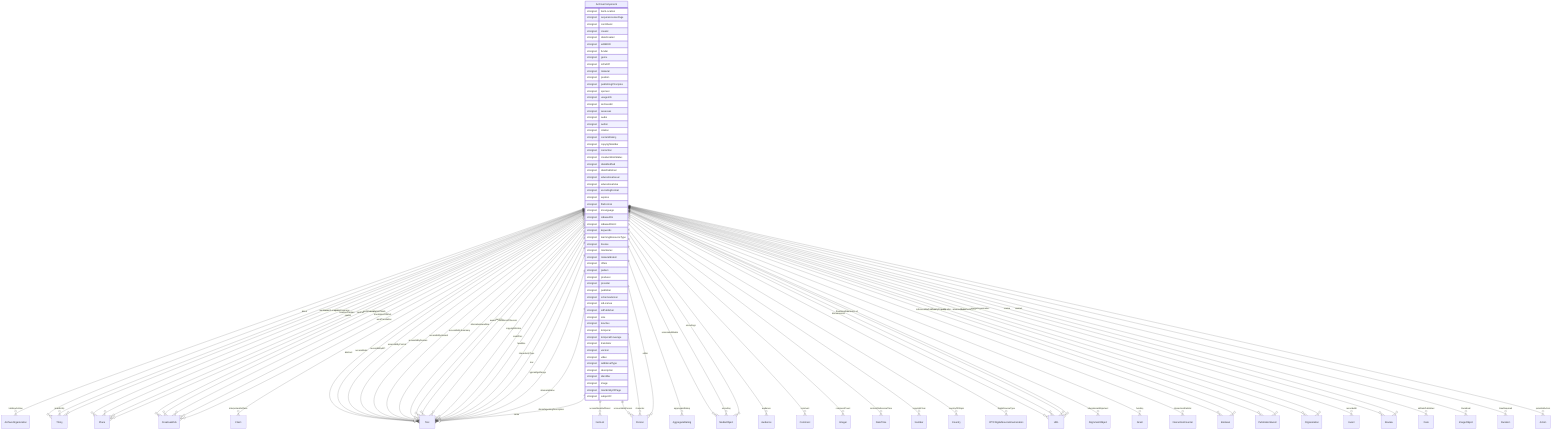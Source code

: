 erDiagram
ArchiveComponent {
    stringList itemLocation  
    stringList acquireLicensePage  
    stringList contributor  
    stringList creator  
    stringList dateCreated  
    stringList editEIDR  
    stringList funder  
    stringList genre  
    stringList isPartOf  
    stringList material  
    stringList position  
    stringList publishingPrinciples  
    stringList sponsor  
    stringList usageInfo  
    stringList archivedAt  
    stringList assesses  
    stringList audio  
    stringList author  
    stringList citation  
    stringList contentRating  
    stringList copyrightHolder  
    stringList correction  
    stringList creativeWorkStatus  
    stringList dateModified  
    stringList datePublished  
    stringList educationalLevel  
    stringList educationalUse  
    stringList encodingFormat  
    stringList expires  
    stringList fileFormat  
    stringList inLanguage  
    stringList isBasedOn  
    stringList isBasedOnUrl  
    stringList keywords  
    stringList learningResourceType  
    stringList license  
    stringList maintainer  
    stringList materialExtent  
    stringList offers  
    stringList pattern  
    stringList producer  
    stringList provider  
    stringList publisher  
    stringList schemaVersion  
    stringList sdLicense  
    stringList sdPublisher  
    stringList size  
    stringList teaches  
    stringList temporal  
    stringList temporalCoverage  
    stringList translator  
    stringList version  
    stringList video  
    stringList additionalType  
    stringList description  
    stringList identifier  
    stringList image  
    stringList mainEntityOfPage  
    stringList subjectOf  
}

ArchiveComponent ||--}o ArchiveOrganization : "holdingArchive"
ArchiveComponent ||--}o Thing : "about"
ArchiveComponent ||--}o Place : "contentLocation"
ArchiveComponent ||--}o CreativeWork : "hasPart"
ArchiveComponent ||--}o Claim : "interpretedAsClaim"
ArchiveComponent ||--}o Thing : "mainEntity"
ArchiveComponent ||--}o Place : "spatialCoverage"
ArchiveComponent ||--}o CreativeWork : "workExample"
ArchiveComponent ||--}o Text : "abstract"
ArchiveComponent ||--}o Text : "accessMode"
ArchiveComponent ||--}o ItemList : "accessModeSufficient"
ArchiveComponent ||--}o Text : "accessibilityAPI"
ArchiveComponent ||--}o Text : "accessibilityControl"
ArchiveComponent ||--}o Text : "accessibilityFeature"
ArchiveComponent ||--}o Text : "accessibilityHazard"
ArchiveComponent ||--}o Text : "accessibilitySummary"
ArchiveComponent ||--}o Person : "accountablePerson"
ArchiveComponent ||--}o AggregateRating : "aggregateRating"
ArchiveComponent ||--}o Text : "alternativeHeadline"
ArchiveComponent ||--}o MediaObject : "associatedMedia"
ArchiveComponent ||--}o Audience : "audience"
ArchiveComponent ||--}o Text : "award"
ArchiveComponent ||--}o Text : "awards"
ArchiveComponent ||--}o Person : "character"
ArchiveComponent ||--}o Comment : "comment"
ArchiveComponent ||--}o Integer : "commentCount"
ArchiveComponent ||--}o Text : "conditionsOfAccess"
ArchiveComponent ||--}o DateTime : "contentReferenceTime"
ArchiveComponent ||--}o Text : "copyrightNotice"
ArchiveComponent ||--}o Number : "copyrightYear"
ArchiveComponent ||--}o Country : "countryOfOrigin"
ArchiveComponent ||--}o Text : "creditText"
ArchiveComponent ||--}o IPTCDigitalSourceEnumeration : "digitalSourceType"
ArchiveComponent ||--}o URL : "discussionUrl"
ArchiveComponent ||--}o Person : "editor"
ArchiveComponent ||--}o AlignmentObject : "educationalAlignment"
ArchiveComponent ||--}o MediaObject : "encoding"
ArchiveComponent ||--}o MediaObject : "encodings"
ArchiveComponent ||--}o CreativeWork : "exampleOfWork"
ArchiveComponent ||--}o Grant : "funding"
ArchiveComponent ||--}o Text : "headline"
ArchiveComponent ||--}o InteractionCounter : "interactionStatistic"
ArchiveComponent ||--}o Text : "interactivityType"
ArchiveComponent ||--}o Boolean : "isAccessibleForFree"
ArchiveComponent ||--}o Boolean : "isFamilyFriendly"
ArchiveComponent ||--}o Place : "locationCreated"
ArchiveComponent ||--}o Thing : "mentions"
ArchiveComponent ||--}o PublicationEvent : "publication"
ArchiveComponent ||--}o Organization : "publisherImprint"
ArchiveComponent ||--}o Event : "recordedAt"
ArchiveComponent ||--}o PublicationEvent : "releasedEvent"
ArchiveComponent ||--}o Review : "review"
ArchiveComponent ||--}o Review : "reviews"
ArchiveComponent ||--}o Date : "sdDatePublished"
ArchiveComponent ||--}o Organization : "sourceOrganization"
ArchiveComponent ||--}o Place : "spatial"
ArchiveComponent ||--}o Text : "text"
ArchiveComponent ||--}o ImageObject : "thumbnail"
ArchiveComponent ||--}o URL : "thumbnailUrl"
ArchiveComponent ||--}o Duration : "timeRequired"
ArchiveComponent ||--}o CreativeWork : "translationOfWork"
ArchiveComponent ||--}o Text : "typicalAgeRange"
ArchiveComponent ||--}o CreativeWork : "workTranslation"
ArchiveComponent ||--}o Text : "alternateName"
ArchiveComponent ||--}o Text : "disambiguatingDescription"
ArchiveComponent ||--}o Text : "name"
ArchiveComponent ||--}o URL : "sameAs"
ArchiveComponent ||--}o Action : "potentialAction"
ArchiveComponent ||--}o URL : "url"
